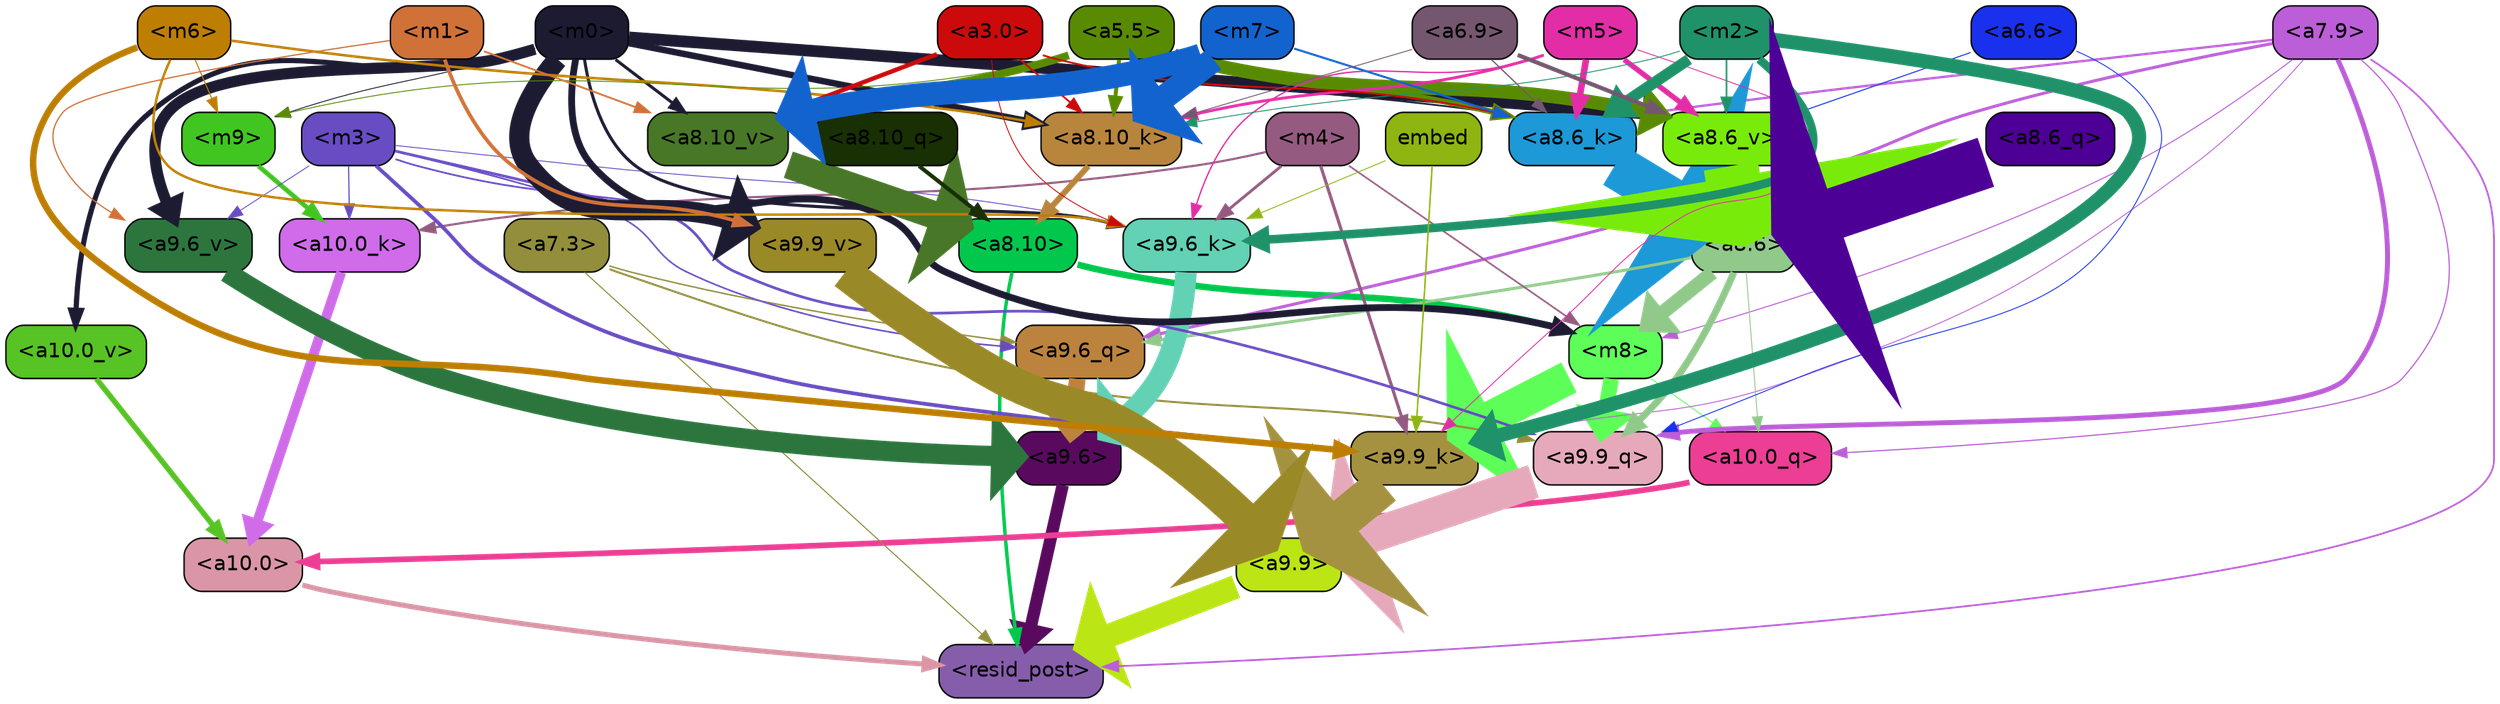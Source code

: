 strict digraph "" {
	graph [bgcolor=transparent,
		layout=dot,
		overlap=false,
		splines=true
	];
	"<a10.0>"	[color=black,
		fillcolor="#da96a6",
		fontname=Helvetica,
		shape=box,
		style="filled, rounded"];
	"<resid_post>"	[color=black,
		fillcolor="#865dab",
		fontname=Helvetica,
		shape=box,
		style="filled, rounded"];
	"<a10.0>" -> "<resid_post>"	[color="#da96a6",
		penwidth=3.4253244400024414];
	"<a9.9>"	[color=black,
		fillcolor="#bbe514",
		fontname=Helvetica,
		shape=box,
		style="filled, rounded"];
	"<a9.9>" -> "<resid_post>"	[color="#bbe514",
		penwidth=16.05378818511963];
	"<a9.6>"	[color=black,
		fillcolor="#590a5f",
		fontname=Helvetica,
		shape=box,
		style="filled, rounded"];
	"<a9.6>" -> "<resid_post>"	[color="#590a5f",
		penwidth=8.33797836303711];
	"<a8.10>"	[color=black,
		fillcolor="#01c84d",
		fontname=Helvetica,
		shape=box,
		style="filled, rounded"];
	"<a8.10>" -> "<resid_post>"	[color="#01c84d",
		penwidth=2.3390636444091797];
	"<m8>"	[color=black,
		fillcolor="#5efe59",
		fontname=Helvetica,
		shape=box,
		style="filled, rounded"];
	"<a8.10>" -> "<m8>"	[color="#01c84d",
		penwidth=4.388927459716797];
	"<a7.9>"	[color=black,
		fillcolor="#bc5ed8",
		fontname=Helvetica,
		shape=box,
		style="filled, rounded"];
	"<a7.9>" -> "<resid_post>"	[color="#bc5ed8",
		penwidth=1.1926651000976562];
	"<a10.0_q>"	[color=black,
		fillcolor="#ec3e94",
		fontname=Helvetica,
		shape=box,
		style="filled, rounded"];
	"<a7.9>" -> "<a10.0_q>"	[color="#bc5ed8",
		penwidth=0.7811813354492188];
	"<a7.9>" -> "<m8>"	[color="#bc5ed8",
		penwidth=0.6738662719726562];
	"<a9.9_q>"	[color=black,
		fillcolor="#e6a9bb",
		fontname=Helvetica,
		shape=box,
		style="filled, rounded"];
	"<a7.9>" -> "<a9.9_q>"	[color="#bc5ed8",
		penwidth=3.33896541595459];
	"<a9.6_q>"	[color=black,
		fillcolor="#bc833e",
		fontname=Helvetica,
		shape=box,
		style="filled, rounded"];
	"<a7.9>" -> "<a9.6_q>"	[color="#bc5ed8",
		penwidth=2.0531044006347656];
	"<a9.9_k>"	[color=black,
		fillcolor="#a59241",
		fontname=Helvetica,
		shape=box,
		style="filled, rounded"];
	"<a7.9>" -> "<a9.9_k>"	[color="#bc5ed8",
		penwidth=0.6];
	"<a8.6_k>"	[color=black,
		fillcolor="#1c99d6",
		fontname=Helvetica,
		shape=box,
		style="filled, rounded"];
	"<a7.9>" -> "<a8.6_k>"	[color="#bc5ed8",
		penwidth=1.5751152038574219];
	"<a7.3>"	[color=black,
		fillcolor="#928e3c",
		fontname=Helvetica,
		shape=box,
		style="filled, rounded"];
	"<a7.3>" -> "<resid_post>"	[color="#928e3c",
		penwidth=0.7339706420898438];
	"<a7.3>" -> "<a9.9_q>"	[color="#928e3c",
		penwidth=1.3609809875488281];
	"<a7.3>" -> "<a9.6_q>"	[color="#928e3c",
		penwidth=0.9587650299072266];
	"<a10.0_q>" -> "<a10.0>"	[color="#ec3e94",
		penwidth=3.861766815185547];
	"<a10.0_k>"	[color=black,
		fillcolor="#d06bea",
		fontname=Helvetica,
		shape=box,
		style="filled, rounded"];
	"<a10.0_k>" -> "<a10.0>"	[color="#d06bea",
		penwidth=6.691814422607422];
	"<a10.0_v>"	[color=black,
		fillcolor="#57c324",
		fontname=Helvetica,
		shape=box,
		style="filled, rounded"];
	"<a10.0_v>" -> "<a10.0>"	[color="#57c324",
		penwidth=3.703948974609375];
	"<m8>" -> "<a10.0_q>"	[color="#5efe59",
		penwidth=0.6];
	"<m8>" -> "<a9.9_q>"	[color="#5efe59",
		penwidth=10.407995223999023];
	"<m8>" -> "<a9.9_k>"	[color="#5efe59",
		penwidth=22.67278480529785];
	"<a8.6>"	[color=black,
		fillcolor="#90c98a",
		fontname=Helvetica,
		shape=box,
		style="filled, rounded"];
	"<a8.6>" -> "<a10.0_q>"	[color="#90c98a",
		penwidth=0.6];
	"<a8.6>" -> "<m8>"	[color="#90c98a",
		penwidth=9.616483688354492];
	"<a8.6>" -> "<a9.9_q>"	[color="#90c98a",
		penwidth=4.681654930114746];
	"<a8.6>" -> "<a9.6_q>"	[color="#90c98a",
		penwidth=2.0046749114990234];
	"<m9>"	[color=black,
		fillcolor="#41c621",
		fontname=Helvetica,
		shape=box,
		style="filled, rounded"];
	"<m9>" -> "<a10.0_k>"	[color="#41c621",
		penwidth=3.1536026000976562];
	"<m4>"	[color=black,
		fillcolor="#955a80",
		fontname=Helvetica,
		shape=box,
		style="filled, rounded"];
	"<m4>" -> "<a10.0_k>"	[color="#955a80",
		penwidth=1.4532089233398438];
	"<m4>" -> "<m8>"	[color="#955a80",
		penwidth=1.1121444702148438];
	"<m4>" -> "<a9.9_k>"	[color="#955a80",
		penwidth=2.1296005249023438];
	"<a9.6_k>"	[color=black,
		fillcolor="#62d1b4",
		fontname=Helvetica,
		shape=box,
		style="filled, rounded"];
	"<m4>" -> "<a9.6_k>"	[color="#955a80",
		penwidth=1.93524169921875];
	"<m3>"	[color=black,
		fillcolor="#684cc3",
		fontname=Helvetica,
		shape=box,
		style="filled, rounded"];
	"<m3>" -> "<a10.0_k>"	[color="#684cc3",
		penwidth=0.8012542724609375];
	"<m3>" -> "<a9.9_q>"	[color="#684cc3",
		penwidth=1.8098411560058594];
	"<m3>" -> "<a9.6_q>"	[color="#684cc3",
		penwidth=1.0731983184814453];
	"<m3>" -> "<a9.9_k>"	[color="#684cc3",
		penwidth=2.538074493408203];
	"<m3>" -> "<a9.6_k>"	[color="#684cc3",
		penwidth=0.6];
	"<a9.9_v>"	[color=black,
		fillcolor="#9a8927",
		fontname=Helvetica,
		shape=box,
		style="filled, rounded"];
	"<m3>" -> "<a9.9_v>"	[color="#684cc3",
		penwidth=1.1908531188964844];
	"<a9.6_v>"	[color=black,
		fillcolor="#2c763e",
		fontname=Helvetica,
		shape=box,
		style="filled, rounded"];
	"<m3>" -> "<a9.6_v>"	[color="#684cc3",
		penwidth=0.6];
	"<m0>"	[color=black,
		fillcolor="#1c1b32",
		fontname=Helvetica,
		shape=box,
		style="filled, rounded"];
	"<m0>" -> "<a10.0_v>"	[color="#1c1b32",
		penwidth=3.520832061767578];
	"<m0>" -> "<m8>"	[color="#1c1b32",
		penwidth=4.624839782714844];
	"<m0>" -> "<m9>"	[color="#1c1b32",
		penwidth=0.6];
	"<m0>" -> "<a9.6_k>"	[color="#1c1b32",
		penwidth=2.0742149353027344];
	"<m0>" -> "<a9.9_v>"	[color="#1c1b32",
		penwidth=13.6649169921875];
	"<m0>" -> "<a9.6_v>"	[color="#1c1b32",
		penwidth=7.575786590576172];
	"<a8.10_k>"	[color=black,
		fillcolor="#b8853d",
		fontname=Helvetica,
		shape=box,
		style="filled, rounded"];
	"<m0>" -> "<a8.10_k>"	[color="#1c1b32",
		penwidth=4.350425720214844];
	"<m0>" -> "<a8.6_k>"	[color="#1c1b32",
		penwidth=1.1486854553222656];
	"<a8.10_v>"	[color=black,
		fillcolor="#487728",
		fontname=Helvetica,
		shape=box,
		style="filled, rounded"];
	"<m0>" -> "<a8.10_v>"	[color="#1c1b32",
		penwidth=2.0526657104492188];
	"<a8.6_v>"	[color=black,
		fillcolor="#79eb0b",
		fontname=Helvetica,
		shape=box,
		style="filled, rounded"];
	"<m0>" -> "<a8.6_v>"	[color="#1c1b32",
		penwidth=7.951751708984375];
	"<m6>"	[color=black,
		fillcolor="#bd7e02",
		fontname=Helvetica,
		shape=box,
		style="filled, rounded"];
	"<m6>" -> "<m9>"	[color="#bd7e02",
		penwidth=0.7276992797851562];
	"<m6>" -> "<a9.9_k>"	[color="#bd7e02",
		penwidth=4.405937194824219];
	"<m6>" -> "<a9.6_k>"	[color="#bd7e02",
		penwidth=1.6540985107421875];
	"<m6>" -> "<a8.10_k>"	[color="#bd7e02",
		penwidth=1.733642578125];
	"<a5.5>"	[color=black,
		fillcolor="#598b02",
		fontname=Helvetica,
		shape=box,
		style="filled, rounded"];
	"<a5.5>" -> "<m9>"	[color="#598b02",
		penwidth=0.6];
	"<a5.5>" -> "<a8.10_k>"	[color="#598b02",
		penwidth=2.6749038696289062];
	"<a5.5>" -> "<a8.6_k>"	[color="#598b02",
		penwidth=3.9810218811035156];
	"<a5.5>" -> "<a8.10_v>"	[color="#598b02",
		penwidth=5.2978057861328125];
	"<a5.5>" -> "<a8.6_v>"	[color="#598b02",
		penwidth=9.177913665771484];
	"<a9.9_q>" -> "<a9.9>"	[color="#e6a9bb",
		penwidth=23.20368194580078];
	"<a9.6_q>" -> "<a9.6>"	[color="#bc833e",
		penwidth=11.181507110595703];
	"<a9.9_k>" -> "<a9.9>"	[color="#a59241",
		penwidth=26.641464233398438];
	"<a9.6_k>" -> "<a9.6>"	[color="#62d1b4",
		penwidth=14.532459259033203];
	"<a9.9_v>" -> "<a9.9>"	[color="#9a8927",
		penwidth=23.02225112915039];
	"<a9.6_v>" -> "<a9.6>"	[color="#2c763e",
		penwidth=13.634431838989258];
	"<a6.6>"	[color=black,
		fillcolor="#1931ed",
		fontname=Helvetica,
		shape=box,
		style="filled, rounded"];
	"<a6.6>" -> "<a9.9_q>"	[color="#1931ed",
		penwidth=0.6];
	"<a6.6>" -> "<a8.6_v>"	[color="#1931ed",
		penwidth=0.6731643676757812];
	"<m5>"	[color=black,
		fillcolor="#e32da6",
		fontname=Helvetica,
		shape=box,
		style="filled, rounded"];
	"<m5>" -> "<a9.9_k>"	[color="#e32da6",
		penwidth=0.6];
	"<m5>" -> "<a9.6_k>"	[color="#e32da6",
		penwidth=0.9087238311767578];
	"<m5>" -> "<a8.10_k>"	[color="#e32da6",
		penwidth=1.9560012817382812];
	"<m5>" -> "<a8.6_k>"	[color="#e32da6",
		penwidth=4.4348602294921875];
	"<m5>" -> "<a8.6_v>"	[color="#e32da6",
		penwidth=3.547332763671875];
	"<m2>"	[color=black,
		fillcolor="#1f926a",
		fontname=Helvetica,
		shape=box,
		style="filled, rounded"];
	"<m2>" -> "<a9.9_k>"	[color="#1f926a",
		penwidth=9.546476364135742];
	"<m2>" -> "<a9.6_k>"	[color="#1f926a",
		penwidth=5.765581130981445];
	"<m2>" -> "<a8.10_k>"	[color="#1f926a",
		penwidth=0.6];
	"<m2>" -> "<a8.6_k>"	[color="#1f926a",
		penwidth=7.5130767822265625];
	"<m2>" -> "<a8.6_v>"	[color="#1f926a",
		penwidth=1.1399917602539062];
	embed	[color=black,
		fillcolor="#8eb511",
		fontname=Helvetica,
		shape=box,
		style="filled, rounded"];
	embed -> "<a9.9_k>"	[color="#8eb511",
		penwidth=1.044057846069336];
	embed -> "<a9.6_k>"	[color="#8eb511",
		penwidth=0.6];
	"<a3.0>"	[color=black,
		fillcolor="#cc0a0b",
		fontname=Helvetica,
		shape=box,
		style="filled, rounded"];
	"<a3.0>" -> "<a9.6_k>"	[color="#cc0a0b",
		penwidth=0.6];
	"<a3.0>" -> "<a8.10_k>"	[color="#cc0a0b",
		penwidth=1.2375259399414062];
	"<a3.0>" -> "<a8.6_k>"	[color="#cc0a0b",
		penwidth=1.2278594970703125];
	"<a3.0>" -> "<a8.10_v>"	[color="#cc0a0b",
		penwidth=2.9724464416503906];
	"<m1>"	[color=black,
		fillcolor="#d07137",
		fontname=Helvetica,
		shape=box,
		style="filled, rounded"];
	"<m1>" -> "<a9.9_v>"	[color="#d07137",
		penwidth=2.484710693359375];
	"<m1>" -> "<a9.6_v>"	[color="#d07137",
		penwidth=0.8296928405761719];
	"<m1>" -> "<a8.10_v>"	[color="#d07137",
		penwidth=1.2231903076171875];
	"<a8.10_q>"	[color=black,
		fillcolor="#183004",
		fontname=Helvetica,
		shape=box,
		style="filled, rounded"];
	"<a8.10_q>" -> "<a8.10>"	[color="#183004",
		penwidth=2.6974411010742188];
	"<a8.6_q>"	[color=black,
		fillcolor="#4d0095",
		fontname=Helvetica,
		shape=box,
		style="filled, rounded"];
	"<a8.6_q>" -> "<a8.6>"	[color="#4d0095",
		penwidth=34.91962909698486];
	"<a8.10_k>" -> "<a8.10>"	[color="#b8853d",
		penwidth=3.9815139770507812];
	"<a8.6_k>" -> "<a8.6>"	[color="#1c99d6",
		penwidth=30.12779998779297];
	"<a8.10_v>" -> "<a8.10>"	[color="#487728",
		penwidth=18.80433464050293];
	"<a8.6_v>" -> "<a8.6>"	[color="#79eb0b",
		penwidth=37.04597568511963];
	"<m7>"	[color=black,
		fillcolor="#1263ce",
		fontname=Helvetica,
		shape=box,
		style="filled, rounded"];
	"<m7>" -> "<a8.10_k>"	[color="#1263ce",
		penwidth=16.634174346923828];
	"<m7>" -> "<a8.6_k>"	[color="#1263ce",
		penwidth=1.4160232543945312];
	"<m7>" -> "<a8.10_v>"	[color="#1263ce",
		penwidth=15.893604278564453];
	"<a6.9>"	[color=black,
		fillcolor="#74576f",
		fontname=Helvetica,
		shape=box,
		style="filled, rounded"];
	"<a6.9>" -> "<a8.10_k>"	[color="#74576f",
		penwidth=0.6];
	"<a6.9>" -> "<a8.6_k>"	[color="#74576f",
		penwidth=0.8667373657226562];
	"<a6.9>" -> "<a8.6_v>"	[color="#74576f",
		penwidth=2.8011817932128906];
}

